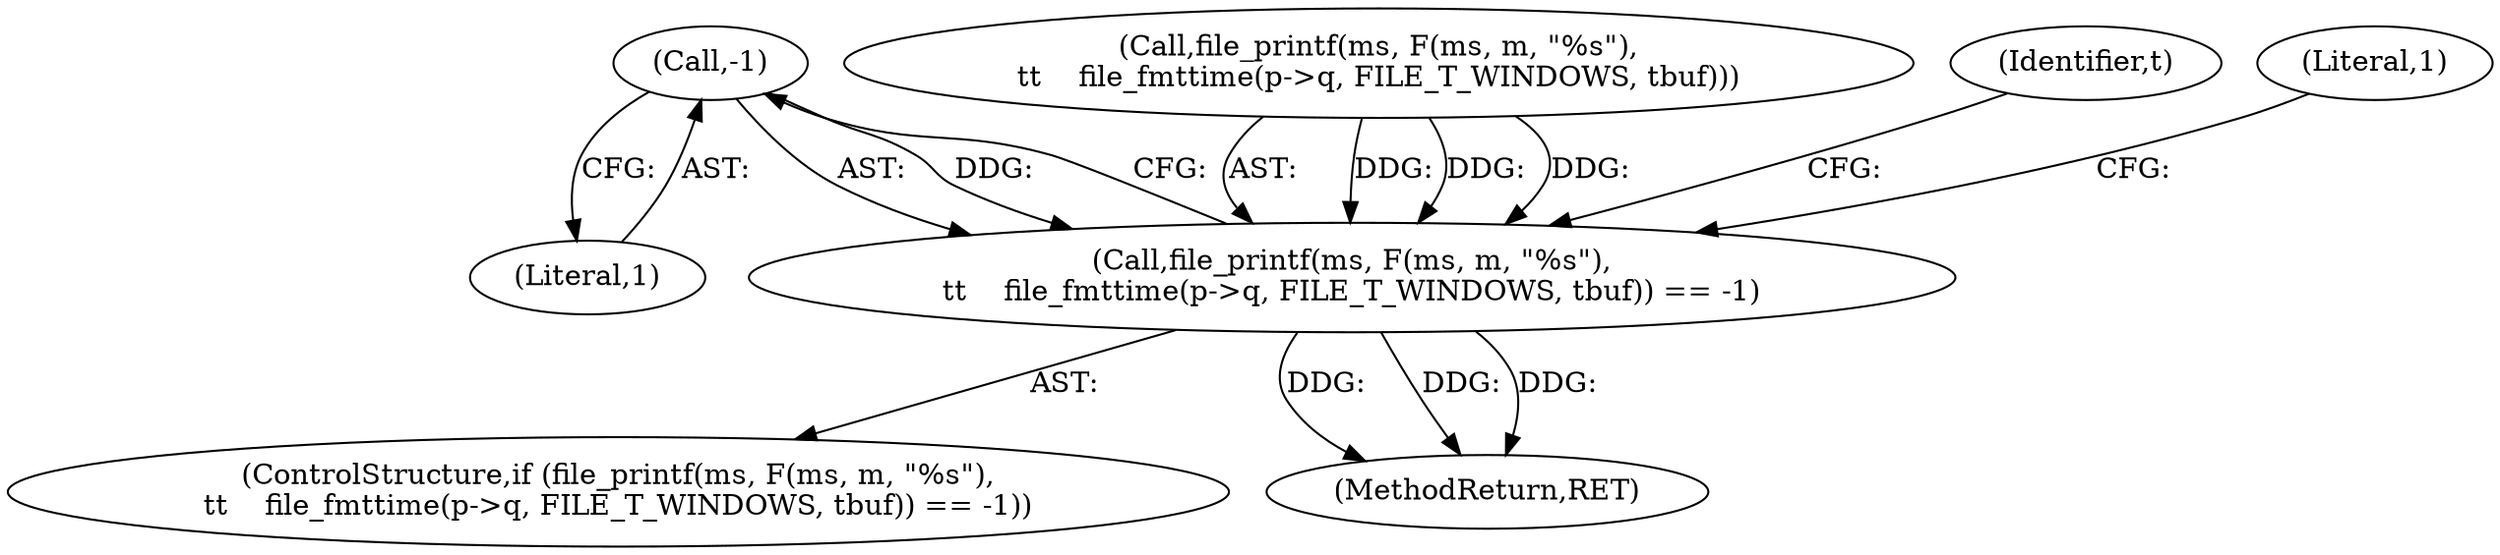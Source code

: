 digraph "1_file_4a284c89d6ef11aca34da65da7d673050a5ea320_5@del" {
"1000706" [label="(Call,-1)"];
"1000693" [label="(Call,file_printf(ms, F(ms, m, \"%s\"),\n\t\t    file_fmttime(p->q, FILE_T_WINDOWS, tbuf)) == -1)"];
"1000694" [label="(Call,file_printf(ms, F(ms, m, \"%s\"),\n\t\t    file_fmttime(p->q, FILE_T_WINDOWS, tbuf)))"];
"1000707" [label="(Literal,1)"];
"1000693" [label="(Call,file_printf(ms, F(ms, m, \"%s\"),\n\t\t    file_fmttime(p->q, FILE_T_WINDOWS, tbuf)) == -1)"];
"1000706" [label="(Call,-1)"];
"1000712" [label="(Identifier,t)"];
"1000692" [label="(ControlStructure,if (file_printf(ms, F(ms, m, \"%s\"),\n\t\t    file_fmttime(p->q, FILE_T_WINDOWS, tbuf)) == -1))"];
"1001022" [label="(MethodReturn,RET)"];
"1000710" [label="(Literal,1)"];
"1000706" -> "1000693"  [label="AST: "];
"1000706" -> "1000707"  [label="CFG: "];
"1000707" -> "1000706"  [label="AST: "];
"1000693" -> "1000706"  [label="CFG: "];
"1000706" -> "1000693"  [label="DDG: "];
"1000693" -> "1000692"  [label="AST: "];
"1000694" -> "1000693"  [label="AST: "];
"1000710" -> "1000693"  [label="CFG: "];
"1000712" -> "1000693"  [label="CFG: "];
"1000693" -> "1001022"  [label="DDG: "];
"1000693" -> "1001022"  [label="DDG: "];
"1000693" -> "1001022"  [label="DDG: "];
"1000694" -> "1000693"  [label="DDG: "];
"1000694" -> "1000693"  [label="DDG: "];
"1000694" -> "1000693"  [label="DDG: "];
}
